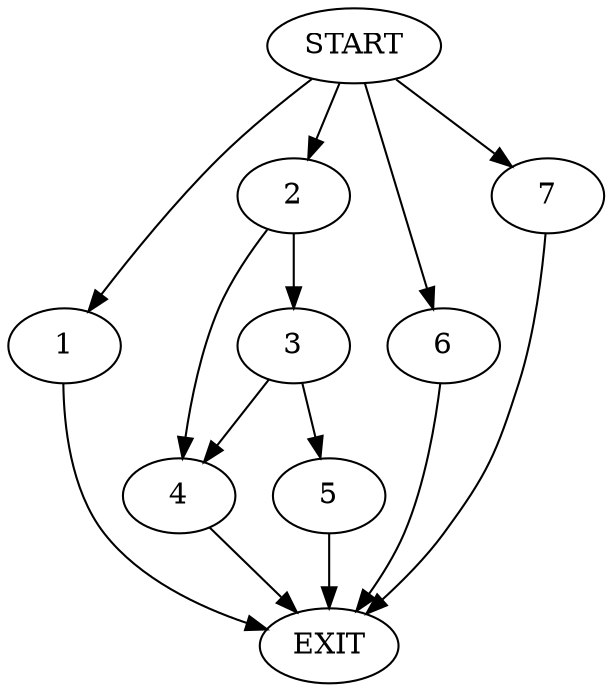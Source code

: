 digraph {
0 [label="START"]
8 [label="EXIT"]
0 -> 1
1 -> 8
0 -> 2
2 -> 3
2 -> 4
3 -> 5
3 -> 4
4 -> 8
5 -> 8
0 -> 6
6 -> 8
0 -> 7
7 -> 8
}
